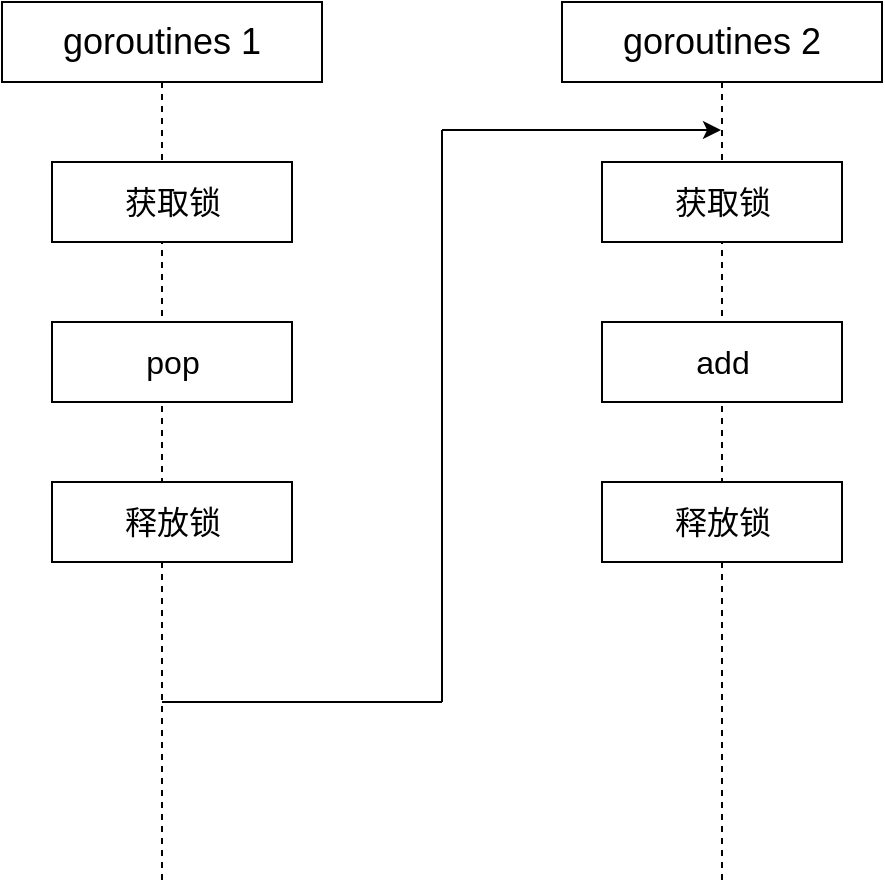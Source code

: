 <mxfile version="12.5.3" type="device" pages="2"><diagram id="5Bn0pLFKRs25ddsj_Ot9" name="第 1 页"><mxGraphModel dx="1106" dy="892" grid="1" gridSize="10" guides="1" tooltips="1" connect="1" arrows="1" fold="1" page="1" pageScale="1" pageWidth="827" pageHeight="1169" math="0" shadow="0"><root><mxCell id="0"/><mxCell id="1" parent="0"/><mxCell id="euKlLB_ibaD7MtHCE04e-5" value="&lt;span style=&quot;font-size: 18px&quot;&gt;goroutines 1&lt;/span&gt;" style="shape=umlLifeline;perimeter=lifelinePerimeter;whiteSpace=wrap;html=1;container=1;collapsible=0;recursiveResize=0;outlineConnect=0;" vertex="1" parent="1"><mxGeometry x="120" y="120" width="160" height="440" as="geometry"/></mxCell><mxCell id="euKlLB_ibaD7MtHCE04e-6" value="&lt;span style=&quot;font-size: 18px&quot;&gt;goroutines 2&lt;/span&gt;" style="shape=umlLifeline;perimeter=lifelinePerimeter;whiteSpace=wrap;html=1;container=1;collapsible=0;recursiveResize=0;outlineConnect=0;" vertex="1" parent="1"><mxGeometry x="400" y="120" width="160" height="440" as="geometry"/></mxCell><mxCell id="euKlLB_ibaD7MtHCE04e-7" value="&lt;font style=&quot;font-size: 16px&quot;&gt;获取锁&lt;/font&gt;" style="html=1;points=[];perimeter=orthogonalPerimeter;" vertex="1" parent="1"><mxGeometry x="145" y="200" width="120" height="40" as="geometry"/></mxCell><mxCell id="euKlLB_ibaD7MtHCE04e-8" value="&lt;font style=&quot;font-size: 16px&quot;&gt;释放锁&lt;/font&gt;" style="html=1;points=[];perimeter=orthogonalPerimeter;" vertex="1" parent="1"><mxGeometry x="145" y="360" width="120" height="40" as="geometry"/></mxCell><mxCell id="euKlLB_ibaD7MtHCE04e-9" value="&lt;span style=&quot;font-size: 16px&quot;&gt;pop&lt;/span&gt;" style="html=1;points=[];perimeter=orthogonalPerimeter;" vertex="1" parent="1"><mxGeometry x="145" y="280" width="120" height="40" as="geometry"/></mxCell><mxCell id="euKlLB_ibaD7MtHCE04e-10" value="&lt;span style=&quot;font-size: 16px&quot;&gt;add&lt;/span&gt;" style="html=1;points=[];perimeter=orthogonalPerimeter;" vertex="1" parent="1"><mxGeometry x="420" y="280" width="120" height="40" as="geometry"/></mxCell><mxCell id="euKlLB_ibaD7MtHCE04e-11" value="&lt;font style=&quot;font-size: 16px&quot;&gt;获取锁&lt;/font&gt;" style="html=1;points=[];perimeter=orthogonalPerimeter;" vertex="1" parent="1"><mxGeometry x="420" y="200" width="120" height="40" as="geometry"/></mxCell><mxCell id="euKlLB_ibaD7MtHCE04e-14" value="&lt;font style=&quot;font-size: 16px&quot;&gt;释放锁&lt;/font&gt;" style="html=1;points=[];perimeter=orthogonalPerimeter;" vertex="1" parent="1"><mxGeometry x="420" y="360" width="120" height="40" as="geometry"/></mxCell><mxCell id="euKlLB_ibaD7MtHCE04e-20" value="" style="endArrow=none;html=1;" edge="1" parent="1" source="euKlLB_ibaD7MtHCE04e-5"><mxGeometry width="50" height="50" relative="1" as="geometry"><mxPoint x="270" y="680" as="sourcePoint"/><mxPoint x="340" y="470" as="targetPoint"/></mxGeometry></mxCell><mxCell id="euKlLB_ibaD7MtHCE04e-21" value="" style="endArrow=none;html=1;" edge="1" parent="1"><mxGeometry width="50" height="50" relative="1" as="geometry"><mxPoint x="340" y="184" as="sourcePoint"/><mxPoint x="340" y="470" as="targetPoint"/></mxGeometry></mxCell><mxCell id="euKlLB_ibaD7MtHCE04e-22" value="" style="endArrow=classic;html=1;" edge="1" parent="1"><mxGeometry width="50" height="50" relative="1" as="geometry"><mxPoint x="340" y="184" as="sourcePoint"/><mxPoint x="479.5" y="184" as="targetPoint"/></mxGeometry></mxCell></root></mxGraphModel></diagram><diagram id="3sByReYmT2QsCLbcWQNl" name="第 2 页"><mxGraphModel dx="1106" dy="892" grid="1" gridSize="10" guides="1" tooltips="1" connect="1" arrows="1" fold="1" page="1" pageScale="1" pageWidth="827" pageHeight="1169" math="0" shadow="0"><root><mxCell id="rl8oSZbnF2H1mPX-UD1W-0"/><mxCell id="rl8oSZbnF2H1mPX-UD1W-1" parent="rl8oSZbnF2H1mPX-UD1W-0"/><mxCell id="aqSBgCN48ht7c2YWpSMB-13" style="edgeStyle=orthogonalEdgeStyle;rounded=0;orthogonalLoop=1;jettySize=auto;html=1;" edge="1" parent="rl8oSZbnF2H1mPX-UD1W-1" target="aqSBgCN48ht7c2YWpSMB-12"><mxGeometry relative="1" as="geometry"><mxPoint x="500" y="225" as="sourcePoint"/></mxGeometry></mxCell><mxCell id="aqSBgCN48ht7c2YWpSMB-15" style="edgeStyle=orthogonalEdgeStyle;rounded=0;orthogonalLoop=1;jettySize=auto;html=1;" edge="1" parent="rl8oSZbnF2H1mPX-UD1W-1" source="aqSBgCN48ht7c2YWpSMB-12" target="aqSBgCN48ht7c2YWpSMB-14"><mxGeometry relative="1" as="geometry"/></mxCell><mxCell id="aqSBgCN48ht7c2YWpSMB-18" value="&lt;font style=&quot;font-size: 16px&quot;&gt;不为空&lt;/font&gt;" style="text;html=1;align=center;verticalAlign=middle;resizable=0;points=[];labelBackgroundColor=#ffffff;" vertex="1" connectable="0" parent="aqSBgCN48ht7c2YWpSMB-15"><mxGeometry x="-0.368" relative="1" as="geometry"><mxPoint as="offset"/></mxGeometry></mxCell><mxCell id="aqSBgCN48ht7c2YWpSMB-20" style="edgeStyle=orthogonalEdgeStyle;rounded=0;orthogonalLoop=1;jettySize=auto;html=1;entryX=0.5;entryY=0;entryDx=0;entryDy=0;" edge="1" parent="rl8oSZbnF2H1mPX-UD1W-1" source="aqSBgCN48ht7c2YWpSMB-12" target="aqSBgCN48ht7c2YWpSMB-16"><mxGeometry relative="1" as="geometry"/></mxCell><mxCell id="aqSBgCN48ht7c2YWpSMB-21" value="&lt;font style=&quot;font-size: 16px&quot;&gt;为空&lt;/font&gt;" style="text;html=1;align=center;verticalAlign=middle;resizable=0;points=[];labelBackgroundColor=#ffffff;" vertex="1" connectable="0" parent="aqSBgCN48ht7c2YWpSMB-20"><mxGeometry x="-0.467" y="-1" relative="1" as="geometry"><mxPoint as="offset"/></mxGeometry></mxCell><mxCell id="aqSBgCN48ht7c2YWpSMB-12" value="&lt;font style=&quot;font-size: 16px&quot;&gt;是否为空&lt;/font&gt;" style="strokeWidth=2;html=1;shape=mxgraph.flowchart.decision;whiteSpace=wrap;" vertex="1" parent="rl8oSZbnF2H1mPX-UD1W-1"><mxGeometry x="450" y="265" width="100" height="100" as="geometry"/></mxCell><mxCell id="aqSBgCN48ht7c2YWpSMB-62" style="edgeStyle=orthogonalEdgeStyle;rounded=0;orthogonalLoop=1;jettySize=auto;html=1;" edge="1" parent="rl8oSZbnF2H1mPX-UD1W-1" source="aqSBgCN48ht7c2YWpSMB-14" target="aqSBgCN48ht7c2YWpSMB-61"><mxGeometry relative="1" as="geometry"/></mxCell><mxCell id="aqSBgCN48ht7c2YWpSMB-14" value="&lt;font style=&quot;font-size: 16px&quot;&gt;pop&lt;/font&gt;" style="rounded=1;whiteSpace=wrap;html=1;absoluteArcSize=1;arcSize=14;strokeWidth=2;" vertex="1" parent="rl8oSZbnF2H1mPX-UD1W-1"><mxGeometry x="340" y="545" width="80" height="40" as="geometry"/></mxCell><mxCell id="aqSBgCN48ht7c2YWpSMB-16" value="&lt;font style=&quot;font-size: 16px&quot;&gt;wait&lt;/font&gt;" style="rounded=1;whiteSpace=wrap;html=1;absoluteArcSize=1;arcSize=14;strokeWidth=2;" vertex="1" parent="rl8oSZbnF2H1mPX-UD1W-1"><mxGeometry x="580" y="425" width="80" height="40" as="geometry"/></mxCell><mxCell id="aqSBgCN48ht7c2YWpSMB-22" value="&lt;font style=&quot;font-size: 16px&quot;&gt;释放锁&lt;/font&gt;" style="html=1;points=[];perimeter=orthogonalPerimeter;" vertex="1" parent="rl8oSZbnF2H1mPX-UD1W-1"><mxGeometry x="660" y="425" width="120" height="40" as="geometry"/></mxCell><mxCell id="aqSBgCN48ht7c2YWpSMB-24" value="&lt;font style=&quot;font-size: 16px&quot;&gt;goroutines 阻塞&lt;/font&gt;" style="html=1;points=[];perimeter=orthogonalPerimeter;" vertex="1" parent="rl8oSZbnF2H1mPX-UD1W-1"><mxGeometry x="660" y="465" width="120" height="40" as="geometry"/></mxCell><mxCell id="aqSBgCN48ht7c2YWpSMB-25" value="&lt;font style=&quot;font-size: 16px&quot;&gt;接到通知&lt;/font&gt;" style="html=1;points=[];perimeter=orthogonalPerimeter;" vertex="1" parent="rl8oSZbnF2H1mPX-UD1W-1"><mxGeometry x="660" y="505" width="120" height="40" as="geometry"/></mxCell><mxCell id="aqSBgCN48ht7c2YWpSMB-28" style="edgeStyle=orthogonalEdgeStyle;rounded=0;orthogonalLoop=1;jettySize=auto;html=1;entryX=1;entryY=0.5;entryDx=0;entryDy=0;" edge="1" parent="rl8oSZbnF2H1mPX-UD1W-1" source="aqSBgCN48ht7c2YWpSMB-26" target="aqSBgCN48ht7c2YWpSMB-14"><mxGeometry relative="1" as="geometry"/></mxCell><mxCell id="aqSBgCN48ht7c2YWpSMB-26" value="&lt;font style=&quot;font-size: 16px&quot;&gt;goroutines 唤醒&lt;/font&gt;" style="html=1;points=[];perimeter=orthogonalPerimeter;" vertex="1" parent="rl8oSZbnF2H1mPX-UD1W-1"><mxGeometry x="660" y="545" width="120" height="40" as="geometry"/></mxCell><mxCell id="aqSBgCN48ht7c2YWpSMB-29" value="&lt;font style=&quot;font-size: 16px&quot;&gt;获取锁&lt;/font&gt;" style="html=1;points=[];perimeter=orthogonalPerimeter;" vertex="1" parent="rl8oSZbnF2H1mPX-UD1W-1"><mxGeometry x="440" y="185" width="120" height="40" as="geometry"/></mxCell><mxCell id="aqSBgCN48ht7c2YWpSMB-30" value="&lt;font style=&quot;font-size: 16px&quot;&gt;释放锁&lt;/font&gt;" style="html=1;points=[];perimeter=orthogonalPerimeter;" vertex="1" parent="rl8oSZbnF2H1mPX-UD1W-1"><mxGeometry x="320" y="720" width="120" height="40" as="geometry"/></mxCell><mxCell id="aqSBgCN48ht7c2YWpSMB-33" style="edgeStyle=orthogonalEdgeStyle;rounded=0;orthogonalLoop=1;jettySize=auto;html=1;" edge="1" parent="rl8oSZbnF2H1mPX-UD1W-1" source="aqSBgCN48ht7c2YWpSMB-32" target="aqSBgCN48ht7c2YWpSMB-29"><mxGeometry relative="1" as="geometry"/></mxCell><mxCell id="aqSBgCN48ht7c2YWpSMB-32" value="&lt;span style=&quot;font-size: 18px ; white-space: normal&quot;&gt;goroutines1 开始&lt;/span&gt;" style="strokeWidth=2;html=1;shape=mxgraph.flowchart.start_1;whiteSpace=wrap;" vertex="1" parent="rl8oSZbnF2H1mPX-UD1W-1"><mxGeometry x="420" y="80" width="160" height="70" as="geometry"/></mxCell><mxCell id="aqSBgCN48ht7c2YWpSMB-34" style="edgeStyle=orthogonalEdgeStyle;rounded=0;orthogonalLoop=1;jettySize=auto;html=1;" edge="1" parent="rl8oSZbnF2H1mPX-UD1W-1" target="aqSBgCN48ht7c2YWpSMB-39"><mxGeometry relative="1" as="geometry"><mxPoint x="1040" y="225" as="sourcePoint"/></mxGeometry></mxCell><mxCell id="aqSBgCN48ht7c2YWpSMB-52" style="edgeStyle=orthogonalEdgeStyle;rounded=0;orthogonalLoop=1;jettySize=auto;html=1;entryX=0.5;entryY=0;entryDx=0;entryDy=0;" edge="1" parent="rl8oSZbnF2H1mPX-UD1W-1" source="aqSBgCN48ht7c2YWpSMB-39" target="aqSBgCN48ht7c2YWpSMB-41"><mxGeometry relative="1" as="geometry"/></mxCell><mxCell id="aqSBgCN48ht7c2YWpSMB-53" value="&lt;font style=&quot;font-size: 16px&quot;&gt;不满&lt;/font&gt;" style="text;html=1;align=center;verticalAlign=middle;resizable=0;points=[];labelBackgroundColor=#ffffff;" vertex="1" connectable="0" parent="aqSBgCN48ht7c2YWpSMB-52"><mxGeometry x="-0.125" y="3" relative="1" as="geometry"><mxPoint as="offset"/></mxGeometry></mxCell><mxCell id="aqSBgCN48ht7c2YWpSMB-54" style="edgeStyle=orthogonalEdgeStyle;rounded=0;orthogonalLoop=1;jettySize=auto;html=1;" edge="1" parent="rl8oSZbnF2H1mPX-UD1W-1" source="aqSBgCN48ht7c2YWpSMB-39" target="aqSBgCN48ht7c2YWpSMB-42"><mxGeometry relative="1" as="geometry"/></mxCell><mxCell id="aqSBgCN48ht7c2YWpSMB-55" value="&lt;font style=&quot;font-size: 16px&quot;&gt;已满&lt;/font&gt;" style="text;html=1;align=center;verticalAlign=middle;resizable=0;points=[];labelBackgroundColor=#ffffff;" vertex="1" connectable="0" parent="aqSBgCN48ht7c2YWpSMB-54"><mxGeometry x="-0.733" y="-3" relative="1" as="geometry"><mxPoint x="-19" as="offset"/></mxGeometry></mxCell><mxCell id="aqSBgCN48ht7c2YWpSMB-39" value="&lt;font style=&quot;font-size: 16px&quot;&gt;是否为满&lt;/font&gt;" style="strokeWidth=2;html=1;shape=mxgraph.flowchart.decision;whiteSpace=wrap;" vertex="1" parent="rl8oSZbnF2H1mPX-UD1W-1"><mxGeometry x="990" y="265" width="100" height="100" as="geometry"/></mxCell><mxCell id="aqSBgCN48ht7c2YWpSMB-59" style="edgeStyle=orthogonalEdgeStyle;rounded=0;orthogonalLoop=1;jettySize=auto;html=1;entryX=0.5;entryY=0;entryDx=0;entryDy=0;" edge="1" parent="rl8oSZbnF2H1mPX-UD1W-1" source="aqSBgCN48ht7c2YWpSMB-41" target="aqSBgCN48ht7c2YWpSMB-58"><mxGeometry relative="1" as="geometry"/></mxCell><mxCell id="aqSBgCN48ht7c2YWpSMB-41" value="&lt;font style=&quot;font-size: 16px&quot;&gt;add&lt;/font&gt;" style="rounded=1;whiteSpace=wrap;html=1;absoluteArcSize=1;arcSize=14;strokeWidth=2;" vertex="1" parent="rl8oSZbnF2H1mPX-UD1W-1"><mxGeometry x="1127" y="540" width="80" height="40" as="geometry"/></mxCell><mxCell id="aqSBgCN48ht7c2YWpSMB-42" value="&lt;font style=&quot;font-size: 16px&quot;&gt;wait&lt;/font&gt;" style="rounded=1;whiteSpace=wrap;html=1;absoluteArcSize=1;arcSize=14;strokeWidth=2;" vertex="1" parent="rl8oSZbnF2H1mPX-UD1W-1"><mxGeometry x="860" y="424" width="80" height="40" as="geometry"/></mxCell><mxCell id="aqSBgCN48ht7c2YWpSMB-43" value="&lt;font style=&quot;font-size: 16px&quot;&gt;释放锁&lt;/font&gt;" style="html=1;points=[];perimeter=orthogonalPerimeter;" vertex="1" parent="rl8oSZbnF2H1mPX-UD1W-1"><mxGeometry x="940" y="420" width="120" height="40" as="geometry"/></mxCell><mxCell id="aqSBgCN48ht7c2YWpSMB-44" value="&lt;font style=&quot;font-size: 16px&quot;&gt;goroutines 阻塞&lt;/font&gt;" style="html=1;points=[];perimeter=orthogonalPerimeter;" vertex="1" parent="rl8oSZbnF2H1mPX-UD1W-1"><mxGeometry x="940" y="460" width="120" height="40" as="geometry"/></mxCell><mxCell id="aqSBgCN48ht7c2YWpSMB-45" value="&lt;font style=&quot;font-size: 16px&quot;&gt;接到通知&lt;/font&gt;" style="html=1;points=[];perimeter=orthogonalPerimeter;" vertex="1" parent="rl8oSZbnF2H1mPX-UD1W-1"><mxGeometry x="940" y="500" width="120" height="40" as="geometry"/></mxCell><mxCell id="aqSBgCN48ht7c2YWpSMB-57" style="edgeStyle=orthogonalEdgeStyle;rounded=0;orthogonalLoop=1;jettySize=auto;html=1;entryX=0;entryY=0.5;entryDx=0;entryDy=0;" edge="1" parent="rl8oSZbnF2H1mPX-UD1W-1" source="aqSBgCN48ht7c2YWpSMB-47" target="aqSBgCN48ht7c2YWpSMB-41"><mxGeometry relative="1" as="geometry"/></mxCell><mxCell id="aqSBgCN48ht7c2YWpSMB-47" value="&lt;font style=&quot;font-size: 16px&quot;&gt;goroutines 唤醒&lt;/font&gt;" style="html=1;points=[];perimeter=orthogonalPerimeter;" vertex="1" parent="rl8oSZbnF2H1mPX-UD1W-1"><mxGeometry x="940" y="540" width="120" height="40" as="geometry"/></mxCell><mxCell id="aqSBgCN48ht7c2YWpSMB-48" value="&lt;font style=&quot;font-size: 16px&quot;&gt;获取锁&lt;/font&gt;" style="html=1;points=[];perimeter=orthogonalPerimeter;" vertex="1" parent="rl8oSZbnF2H1mPX-UD1W-1"><mxGeometry x="980" y="185" width="120" height="40" as="geometry"/></mxCell><mxCell id="aqSBgCN48ht7c2YWpSMB-49" value="&lt;font style=&quot;font-size: 16px&quot;&gt;释放锁&lt;/font&gt;" style="html=1;points=[];perimeter=orthogonalPerimeter;" vertex="1" parent="rl8oSZbnF2H1mPX-UD1W-1"><mxGeometry x="1107" y="700" width="120" height="40" as="geometry"/></mxCell><mxCell id="aqSBgCN48ht7c2YWpSMB-50" style="edgeStyle=orthogonalEdgeStyle;rounded=0;orthogonalLoop=1;jettySize=auto;html=1;" edge="1" parent="rl8oSZbnF2H1mPX-UD1W-1" source="aqSBgCN48ht7c2YWpSMB-51" target="aqSBgCN48ht7c2YWpSMB-48"><mxGeometry relative="1" as="geometry"/></mxCell><mxCell id="aqSBgCN48ht7c2YWpSMB-51" value="&lt;span style=&quot;font-size: 18px ; white-space: normal&quot;&gt;goroutines2 开始&lt;/span&gt;" style="strokeWidth=2;html=1;shape=mxgraph.flowchart.start_1;whiteSpace=wrap;" vertex="1" parent="rl8oSZbnF2H1mPX-UD1W-1"><mxGeometry x="960" y="80" width="160" height="70" as="geometry"/></mxCell><mxCell id="aqSBgCN48ht7c2YWpSMB-60" style="edgeStyle=orthogonalEdgeStyle;rounded=0;orthogonalLoop=1;jettySize=auto;html=1;" edge="1" parent="rl8oSZbnF2H1mPX-UD1W-1" source="aqSBgCN48ht7c2YWpSMB-58" target="aqSBgCN48ht7c2YWpSMB-49"><mxGeometry relative="1" as="geometry"/></mxCell><mxCell id="aqSBgCN48ht7c2YWpSMB-64" style="edgeStyle=orthogonalEdgeStyle;rounded=0;orthogonalLoop=1;jettySize=auto;html=1;entryX=0.992;entryY=0.5;entryDx=0;entryDy=0;entryPerimeter=0;" edge="1" parent="rl8oSZbnF2H1mPX-UD1W-1" source="aqSBgCN48ht7c2YWpSMB-58" target="aqSBgCN48ht7c2YWpSMB-25"><mxGeometry relative="1" as="geometry"><Array as="points"><mxPoint x="820" y="640"/><mxPoint x="820" y="525"/></Array></mxGeometry></mxCell><mxCell id="aqSBgCN48ht7c2YWpSMB-58" value="&lt;font style=&quot;font-size: 16px&quot;&gt;通知&lt;/font&gt;" style="rounded=1;whiteSpace=wrap;html=1;absoluteArcSize=1;arcSize=14;strokeWidth=2;" vertex="1" parent="rl8oSZbnF2H1mPX-UD1W-1"><mxGeometry x="1127" y="620" width="80" height="40" as="geometry"/></mxCell><mxCell id="aqSBgCN48ht7c2YWpSMB-63" style="edgeStyle=orthogonalEdgeStyle;rounded=0;orthogonalLoop=1;jettySize=auto;html=1;" edge="1" parent="rl8oSZbnF2H1mPX-UD1W-1" source="aqSBgCN48ht7c2YWpSMB-61" target="aqSBgCN48ht7c2YWpSMB-30"><mxGeometry relative="1" as="geometry"/></mxCell><mxCell id="aqSBgCN48ht7c2YWpSMB-66" style="edgeStyle=orthogonalEdgeStyle;rounded=0;orthogonalLoop=1;jettySize=auto;html=1;entryX=0.008;entryY=0.5;entryDx=0;entryDy=0;entryPerimeter=0;" edge="1" parent="rl8oSZbnF2H1mPX-UD1W-1" source="aqSBgCN48ht7c2YWpSMB-61" target="aqSBgCN48ht7c2YWpSMB-45"><mxGeometry relative="1" as="geometry"><Array as="points"><mxPoint x="900" y="660"/><mxPoint x="900" y="520"/></Array></mxGeometry></mxCell><mxCell id="aqSBgCN48ht7c2YWpSMB-61" value="&lt;font style=&quot;font-size: 16px&quot;&gt;通知&lt;/font&gt;" style="rounded=1;whiteSpace=wrap;html=1;absoluteArcSize=1;arcSize=14;strokeWidth=2;" vertex="1" parent="rl8oSZbnF2H1mPX-UD1W-1"><mxGeometry x="340" y="640" width="80" height="40" as="geometry"/></mxCell></root></mxGraphModel></diagram></mxfile>
